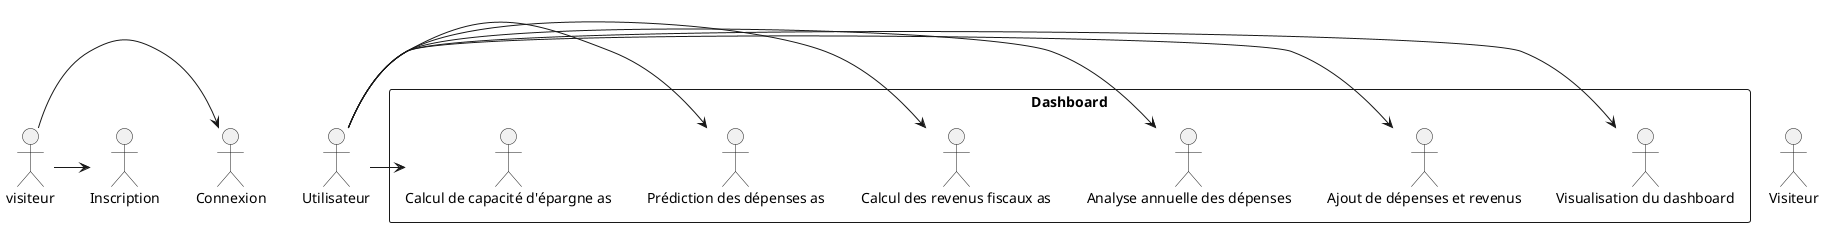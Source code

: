 @startuml

actor Utilisateur
actor Visiteur

  Connexion as UC1
  Inscription as UC2

rectangle "Dashboard" {
  "Visualisation du dashboard" as UC3
  "Visualisation des détails" as UC4
  "Ajout de dépenses et revenus" as UC4
  "Analyse annuelle des dépenses" as UC5
  "Calcul des revenus fiscaux as" as UC6
  "Prédiction des dépenses as" as UC7
  "Calcul de capacité d'épargne as" as UC8
}

visiteur -> UC1
visiteur -> UC2
Utilisateur -> UC3
Utilisateur -> UC4
Utilisateur -> UC5
Utilisateur -> UC6
Utilisateur -> UC7
Utilisateur -> UC8

@enduml
